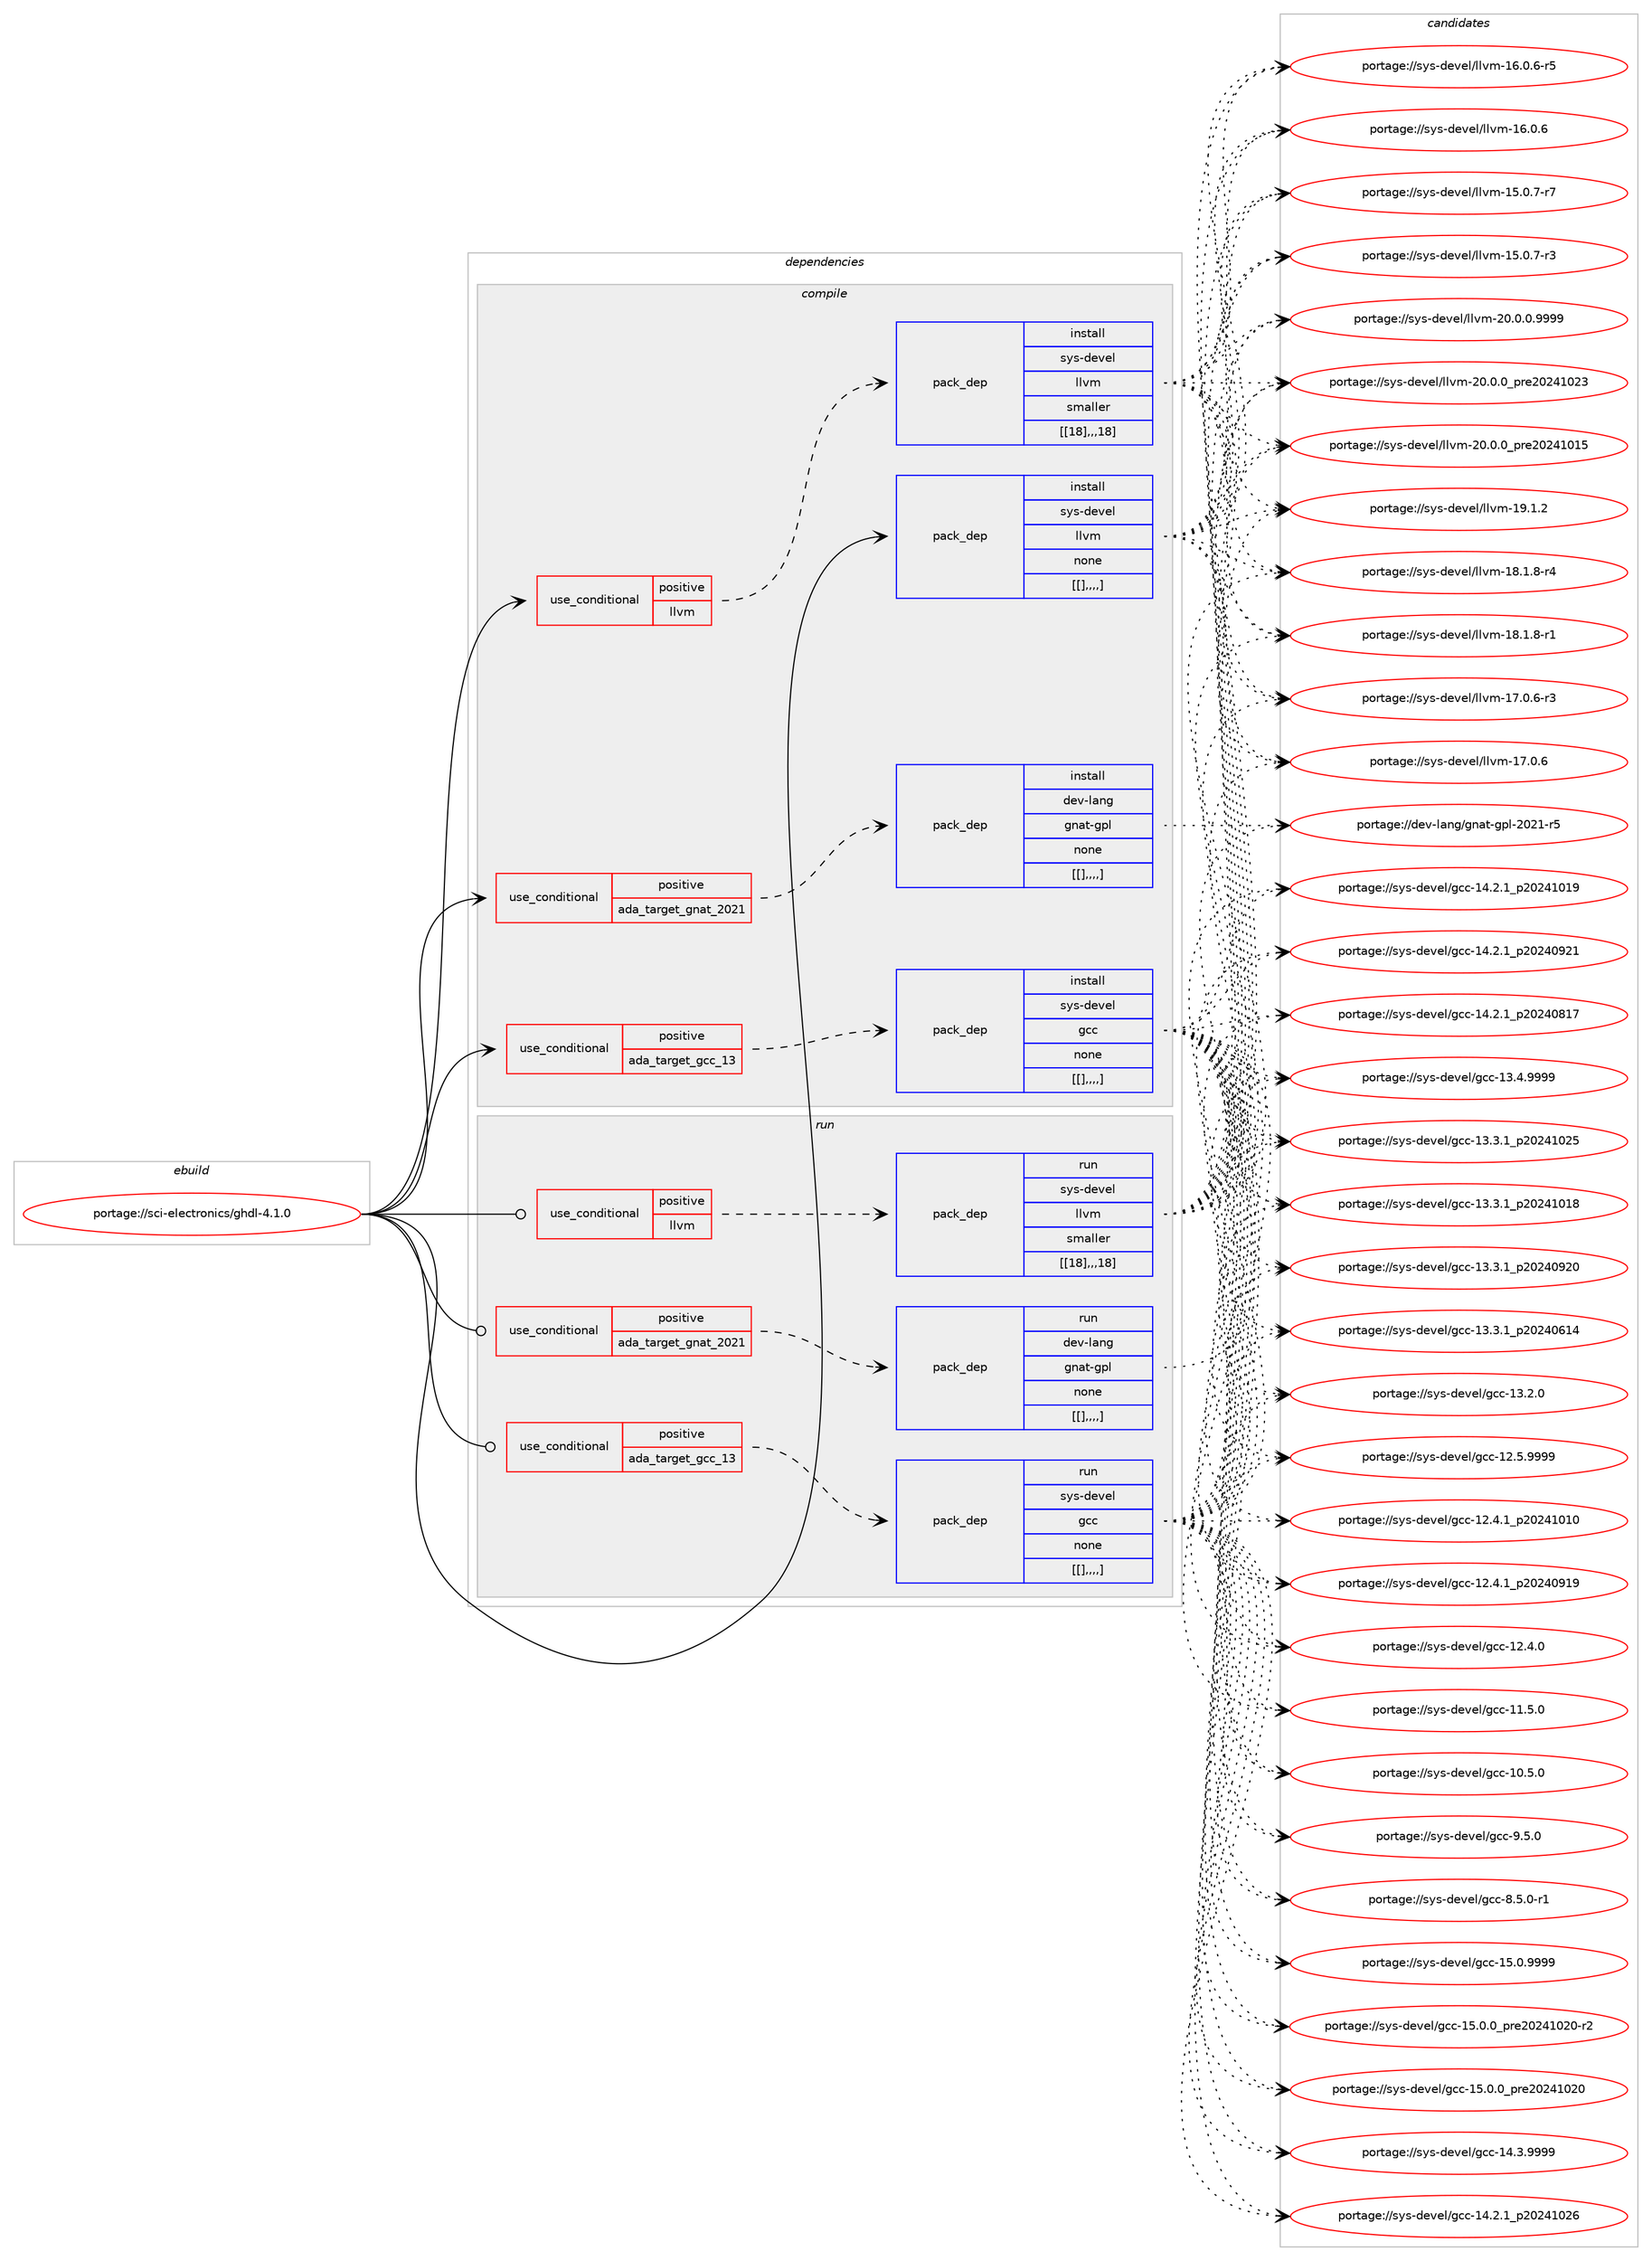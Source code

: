 digraph prolog {

# *************
# Graph options
# *************

newrank=true;
concentrate=true;
compound=true;
graph [rankdir=LR,fontname=Helvetica,fontsize=10,ranksep=1.5];#, ranksep=2.5, nodesep=0.2];
edge  [arrowhead=vee];
node  [fontname=Helvetica,fontsize=10];

# **********
# The ebuild
# **********

subgraph cluster_leftcol {
color=gray;
label=<<i>ebuild</i>>;
id [label="portage://sci-electronics/ghdl-4.1.0", color=red, width=4, href="../sci-electronics/ghdl-4.1.0.svg"];
}

# ****************
# The dependencies
# ****************

subgraph cluster_midcol {
color=gray;
label=<<i>dependencies</i>>;
subgraph cluster_compile {
fillcolor="#eeeeee";
style=filled;
label=<<i>compile</i>>;
subgraph cond110755 {
dependency417467 [label=<<TABLE BORDER="0" CELLBORDER="1" CELLSPACING="0" CELLPADDING="4"><TR><TD ROWSPAN="3" CELLPADDING="10">use_conditional</TD></TR><TR><TD>positive</TD></TR><TR><TD>ada_target_gcc_13</TD></TR></TABLE>>, shape=none, color=red];
subgraph pack303631 {
dependency417541 [label=<<TABLE BORDER="0" CELLBORDER="1" CELLSPACING="0" CELLPADDING="4" WIDTH="220"><TR><TD ROWSPAN="6" CELLPADDING="30">pack_dep</TD></TR><TR><TD WIDTH="110">install</TD></TR><TR><TD>sys-devel</TD></TR><TR><TD>gcc</TD></TR><TR><TD>none</TD></TR><TR><TD>[[],,,,]</TD></TR></TABLE>>, shape=none, color=blue];
}
dependency417467:e -> dependency417541:w [weight=20,style="dashed",arrowhead="vee"];
}
id:e -> dependency417467:w [weight=20,style="solid",arrowhead="vee"];
subgraph cond110783 {
dependency417628 [label=<<TABLE BORDER="0" CELLBORDER="1" CELLSPACING="0" CELLPADDING="4"><TR><TD ROWSPAN="3" CELLPADDING="10">use_conditional</TD></TR><TR><TD>positive</TD></TR><TR><TD>ada_target_gnat_2021</TD></TR></TABLE>>, shape=none, color=red];
subgraph pack303771 {
dependency417662 [label=<<TABLE BORDER="0" CELLBORDER="1" CELLSPACING="0" CELLPADDING="4" WIDTH="220"><TR><TD ROWSPAN="6" CELLPADDING="30">pack_dep</TD></TR><TR><TD WIDTH="110">install</TD></TR><TR><TD>dev-lang</TD></TR><TR><TD>gnat-gpl</TD></TR><TR><TD>none</TD></TR><TR><TD>[[],,,,]</TD></TR></TABLE>>, shape=none, color=blue];
}
dependency417628:e -> dependency417662:w [weight=20,style="dashed",arrowhead="vee"];
}
id:e -> dependency417628:w [weight=20,style="solid",arrowhead="vee"];
subgraph cond110794 {
dependency417683 [label=<<TABLE BORDER="0" CELLBORDER="1" CELLSPACING="0" CELLPADDING="4"><TR><TD ROWSPAN="3" CELLPADDING="10">use_conditional</TD></TR><TR><TD>positive</TD></TR><TR><TD>llvm</TD></TR></TABLE>>, shape=none, color=red];
subgraph pack303817 {
dependency417732 [label=<<TABLE BORDER="0" CELLBORDER="1" CELLSPACING="0" CELLPADDING="4" WIDTH="220"><TR><TD ROWSPAN="6" CELLPADDING="30">pack_dep</TD></TR><TR><TD WIDTH="110">install</TD></TR><TR><TD>sys-devel</TD></TR><TR><TD>llvm</TD></TR><TR><TD>smaller</TD></TR><TR><TD>[[18],,,18]</TD></TR></TABLE>>, shape=none, color=blue];
}
dependency417683:e -> dependency417732:w [weight=20,style="dashed",arrowhead="vee"];
}
id:e -> dependency417683:w [weight=20,style="solid",arrowhead="vee"];
subgraph pack303841 {
dependency417777 [label=<<TABLE BORDER="0" CELLBORDER="1" CELLSPACING="0" CELLPADDING="4" WIDTH="220"><TR><TD ROWSPAN="6" CELLPADDING="30">pack_dep</TD></TR><TR><TD WIDTH="110">install</TD></TR><TR><TD>sys-devel</TD></TR><TR><TD>llvm</TD></TR><TR><TD>none</TD></TR><TR><TD>[[],,,,]</TD></TR></TABLE>>, shape=none, color=blue];
}
id:e -> dependency417777:w [weight=20,style="solid",arrowhead="vee"];
}
subgraph cluster_compileandrun {
fillcolor="#eeeeee";
style=filled;
label=<<i>compile and run</i>>;
}
subgraph cluster_run {
fillcolor="#eeeeee";
style=filled;
label=<<i>run</i>>;
subgraph cond110823 {
dependency417806 [label=<<TABLE BORDER="0" CELLBORDER="1" CELLSPACING="0" CELLPADDING="4"><TR><TD ROWSPAN="3" CELLPADDING="10">use_conditional</TD></TR><TR><TD>positive</TD></TR><TR><TD>ada_target_gcc_13</TD></TR></TABLE>>, shape=none, color=red];
subgraph pack303894 {
dependency417857 [label=<<TABLE BORDER="0" CELLBORDER="1" CELLSPACING="0" CELLPADDING="4" WIDTH="220"><TR><TD ROWSPAN="6" CELLPADDING="30">pack_dep</TD></TR><TR><TD WIDTH="110">run</TD></TR><TR><TD>sys-devel</TD></TR><TR><TD>gcc</TD></TR><TR><TD>none</TD></TR><TR><TD>[[],,,,]</TD></TR></TABLE>>, shape=none, color=blue];
}
dependency417806:e -> dependency417857:w [weight=20,style="dashed",arrowhead="vee"];
}
id:e -> dependency417806:w [weight=20,style="solid",arrowhead="odot"];
subgraph cond110841 {
dependency417884 [label=<<TABLE BORDER="0" CELLBORDER="1" CELLSPACING="0" CELLPADDING="4"><TR><TD ROWSPAN="3" CELLPADDING="10">use_conditional</TD></TR><TR><TD>positive</TD></TR><TR><TD>ada_target_gnat_2021</TD></TR></TABLE>>, shape=none, color=red];
subgraph pack303939 {
dependency417885 [label=<<TABLE BORDER="0" CELLBORDER="1" CELLSPACING="0" CELLPADDING="4" WIDTH="220"><TR><TD ROWSPAN="6" CELLPADDING="30">pack_dep</TD></TR><TR><TD WIDTH="110">run</TD></TR><TR><TD>dev-lang</TD></TR><TR><TD>gnat-gpl</TD></TR><TR><TD>none</TD></TR><TR><TD>[[],,,,]</TD></TR></TABLE>>, shape=none, color=blue];
}
dependency417884:e -> dependency417885:w [weight=20,style="dashed",arrowhead="vee"];
}
id:e -> dependency417884:w [weight=20,style="solid",arrowhead="odot"];
subgraph cond110852 {
dependency417906 [label=<<TABLE BORDER="0" CELLBORDER="1" CELLSPACING="0" CELLPADDING="4"><TR><TD ROWSPAN="3" CELLPADDING="10">use_conditional</TD></TR><TR><TD>positive</TD></TR><TR><TD>llvm</TD></TR></TABLE>>, shape=none, color=red];
subgraph pack303959 {
dependency417928 [label=<<TABLE BORDER="0" CELLBORDER="1" CELLSPACING="0" CELLPADDING="4" WIDTH="220"><TR><TD ROWSPAN="6" CELLPADDING="30">pack_dep</TD></TR><TR><TD WIDTH="110">run</TD></TR><TR><TD>sys-devel</TD></TR><TR><TD>llvm</TD></TR><TR><TD>smaller</TD></TR><TR><TD>[[18],,,18]</TD></TR></TABLE>>, shape=none, color=blue];
}
dependency417906:e -> dependency417928:w [weight=20,style="dashed",arrowhead="vee"];
}
id:e -> dependency417906:w [weight=20,style="solid",arrowhead="odot"];
}
}

# **************
# The candidates
# **************

subgraph cluster_choices {
rank=same;
color=gray;
label=<<i>candidates</i>>;

subgraph choice303522 {
color=black;
nodesep=1;
choice1151211154510010111810110847103999945495346484657575757 [label="portage://sys-devel/gcc-15.0.9999", color=red, width=4,href="../sys-devel/gcc-15.0.9999.svg"];
choice11512111545100101118101108471039999454953464846489511211410150485052494850484511450 [label="portage://sys-devel/gcc-15.0.0_pre20241020-r2", color=red, width=4,href="../sys-devel/gcc-15.0.0_pre20241020-r2.svg"];
choice1151211154510010111810110847103999945495346484648951121141015048505249485048 [label="portage://sys-devel/gcc-15.0.0_pre20241020", color=red, width=4,href="../sys-devel/gcc-15.0.0_pre20241020.svg"];
choice1151211154510010111810110847103999945495246514657575757 [label="portage://sys-devel/gcc-14.3.9999", color=red, width=4,href="../sys-devel/gcc-14.3.9999.svg"];
choice1151211154510010111810110847103999945495246504649951125048505249485054 [label="portage://sys-devel/gcc-14.2.1_p20241026", color=red, width=4,href="../sys-devel/gcc-14.2.1_p20241026.svg"];
choice1151211154510010111810110847103999945495246504649951125048505249484957 [label="portage://sys-devel/gcc-14.2.1_p20241019", color=red, width=4,href="../sys-devel/gcc-14.2.1_p20241019.svg"];
choice1151211154510010111810110847103999945495246504649951125048505248575049 [label="portage://sys-devel/gcc-14.2.1_p20240921", color=red, width=4,href="../sys-devel/gcc-14.2.1_p20240921.svg"];
choice1151211154510010111810110847103999945495246504649951125048505248564955 [label="portage://sys-devel/gcc-14.2.1_p20240817", color=red, width=4,href="../sys-devel/gcc-14.2.1_p20240817.svg"];
choice1151211154510010111810110847103999945495146524657575757 [label="portage://sys-devel/gcc-13.4.9999", color=red, width=4,href="../sys-devel/gcc-13.4.9999.svg"];
choice1151211154510010111810110847103999945495146514649951125048505249485053 [label="portage://sys-devel/gcc-13.3.1_p20241025", color=red, width=4,href="../sys-devel/gcc-13.3.1_p20241025.svg"];
choice1151211154510010111810110847103999945495146514649951125048505249484956 [label="portage://sys-devel/gcc-13.3.1_p20241018", color=red, width=4,href="../sys-devel/gcc-13.3.1_p20241018.svg"];
choice1151211154510010111810110847103999945495146514649951125048505248575048 [label="portage://sys-devel/gcc-13.3.1_p20240920", color=red, width=4,href="../sys-devel/gcc-13.3.1_p20240920.svg"];
choice1151211154510010111810110847103999945495146514649951125048505248544952 [label="portage://sys-devel/gcc-13.3.1_p20240614", color=red, width=4,href="../sys-devel/gcc-13.3.1_p20240614.svg"];
choice1151211154510010111810110847103999945495146504648 [label="portage://sys-devel/gcc-13.2.0", color=red, width=4,href="../sys-devel/gcc-13.2.0.svg"];
choice1151211154510010111810110847103999945495046534657575757 [label="portage://sys-devel/gcc-12.5.9999", color=red, width=4,href="../sys-devel/gcc-12.5.9999.svg"];
choice1151211154510010111810110847103999945495046524649951125048505249484948 [label="portage://sys-devel/gcc-12.4.1_p20241010", color=red, width=4,href="../sys-devel/gcc-12.4.1_p20241010.svg"];
choice1151211154510010111810110847103999945495046524649951125048505248574957 [label="portage://sys-devel/gcc-12.4.1_p20240919", color=red, width=4,href="../sys-devel/gcc-12.4.1_p20240919.svg"];
choice1151211154510010111810110847103999945495046524648 [label="portage://sys-devel/gcc-12.4.0", color=red, width=4,href="../sys-devel/gcc-12.4.0.svg"];
choice1151211154510010111810110847103999945494946534648 [label="portage://sys-devel/gcc-11.5.0", color=red, width=4,href="../sys-devel/gcc-11.5.0.svg"];
choice1151211154510010111810110847103999945494846534648 [label="portage://sys-devel/gcc-10.5.0", color=red, width=4,href="../sys-devel/gcc-10.5.0.svg"];
choice11512111545100101118101108471039999455746534648 [label="portage://sys-devel/gcc-9.5.0", color=red, width=4,href="../sys-devel/gcc-9.5.0.svg"];
choice115121115451001011181011084710399994556465346484511449 [label="portage://sys-devel/gcc-8.5.0-r1", color=red, width=4,href="../sys-devel/gcc-8.5.0-r1.svg"];
dependency417541:e -> choice1151211154510010111810110847103999945495346484657575757:w [style=dotted,weight="100"];
dependency417541:e -> choice11512111545100101118101108471039999454953464846489511211410150485052494850484511450:w [style=dotted,weight="100"];
dependency417541:e -> choice1151211154510010111810110847103999945495346484648951121141015048505249485048:w [style=dotted,weight="100"];
dependency417541:e -> choice1151211154510010111810110847103999945495246514657575757:w [style=dotted,weight="100"];
dependency417541:e -> choice1151211154510010111810110847103999945495246504649951125048505249485054:w [style=dotted,weight="100"];
dependency417541:e -> choice1151211154510010111810110847103999945495246504649951125048505249484957:w [style=dotted,weight="100"];
dependency417541:e -> choice1151211154510010111810110847103999945495246504649951125048505248575049:w [style=dotted,weight="100"];
dependency417541:e -> choice1151211154510010111810110847103999945495246504649951125048505248564955:w [style=dotted,weight="100"];
dependency417541:e -> choice1151211154510010111810110847103999945495146524657575757:w [style=dotted,weight="100"];
dependency417541:e -> choice1151211154510010111810110847103999945495146514649951125048505249485053:w [style=dotted,weight="100"];
dependency417541:e -> choice1151211154510010111810110847103999945495146514649951125048505249484956:w [style=dotted,weight="100"];
dependency417541:e -> choice1151211154510010111810110847103999945495146514649951125048505248575048:w [style=dotted,weight="100"];
dependency417541:e -> choice1151211154510010111810110847103999945495146514649951125048505248544952:w [style=dotted,weight="100"];
dependency417541:e -> choice1151211154510010111810110847103999945495146504648:w [style=dotted,weight="100"];
dependency417541:e -> choice1151211154510010111810110847103999945495046534657575757:w [style=dotted,weight="100"];
dependency417541:e -> choice1151211154510010111810110847103999945495046524649951125048505249484948:w [style=dotted,weight="100"];
dependency417541:e -> choice1151211154510010111810110847103999945495046524649951125048505248574957:w [style=dotted,weight="100"];
dependency417541:e -> choice1151211154510010111810110847103999945495046524648:w [style=dotted,weight="100"];
dependency417541:e -> choice1151211154510010111810110847103999945494946534648:w [style=dotted,weight="100"];
dependency417541:e -> choice1151211154510010111810110847103999945494846534648:w [style=dotted,weight="100"];
dependency417541:e -> choice11512111545100101118101108471039999455746534648:w [style=dotted,weight="100"];
dependency417541:e -> choice115121115451001011181011084710399994556465346484511449:w [style=dotted,weight="100"];
}
subgraph choice303536 {
color=black;
nodesep=1;
choice100101118451089711010347103110971164510311210845504850494511453 [label="portage://dev-lang/gnat-gpl-2021-r5", color=red, width=4,href="../dev-lang/gnat-gpl-2021-r5.svg"];
dependency417662:e -> choice100101118451089711010347103110971164510311210845504850494511453:w [style=dotted,weight="100"];
}
subgraph choice303538 {
color=black;
nodesep=1;
choice1151211154510010111810110847108108118109455048464846484657575757 [label="portage://sys-devel/llvm-20.0.0.9999", color=red, width=4,href="../sys-devel/llvm-20.0.0.9999.svg"];
choice115121115451001011181011084710810811810945504846484648951121141015048505249485051 [label="portage://sys-devel/llvm-20.0.0_pre20241023", color=red, width=4,href="../sys-devel/llvm-20.0.0_pre20241023.svg"];
choice115121115451001011181011084710810811810945504846484648951121141015048505249484953 [label="portage://sys-devel/llvm-20.0.0_pre20241015", color=red, width=4,href="../sys-devel/llvm-20.0.0_pre20241015.svg"];
choice115121115451001011181011084710810811810945495746494650 [label="portage://sys-devel/llvm-19.1.2", color=red, width=4,href="../sys-devel/llvm-19.1.2.svg"];
choice1151211154510010111810110847108108118109454956464946564511452 [label="portage://sys-devel/llvm-18.1.8-r4", color=red, width=4,href="../sys-devel/llvm-18.1.8-r4.svg"];
choice1151211154510010111810110847108108118109454956464946564511449 [label="portage://sys-devel/llvm-18.1.8-r1", color=red, width=4,href="../sys-devel/llvm-18.1.8-r1.svg"];
choice1151211154510010111810110847108108118109454955464846544511451 [label="portage://sys-devel/llvm-17.0.6-r3", color=red, width=4,href="../sys-devel/llvm-17.0.6-r3.svg"];
choice115121115451001011181011084710810811810945495546484654 [label="portage://sys-devel/llvm-17.0.6", color=red, width=4,href="../sys-devel/llvm-17.0.6.svg"];
choice1151211154510010111810110847108108118109454954464846544511453 [label="portage://sys-devel/llvm-16.0.6-r5", color=red, width=4,href="../sys-devel/llvm-16.0.6-r5.svg"];
choice115121115451001011181011084710810811810945495446484654 [label="portage://sys-devel/llvm-16.0.6", color=red, width=4,href="../sys-devel/llvm-16.0.6.svg"];
choice1151211154510010111810110847108108118109454953464846554511455 [label="portage://sys-devel/llvm-15.0.7-r7", color=red, width=4,href="../sys-devel/llvm-15.0.7-r7.svg"];
choice1151211154510010111810110847108108118109454953464846554511451 [label="portage://sys-devel/llvm-15.0.7-r3", color=red, width=4,href="../sys-devel/llvm-15.0.7-r3.svg"];
dependency417732:e -> choice1151211154510010111810110847108108118109455048464846484657575757:w [style=dotted,weight="100"];
dependency417732:e -> choice115121115451001011181011084710810811810945504846484648951121141015048505249485051:w [style=dotted,weight="100"];
dependency417732:e -> choice115121115451001011181011084710810811810945504846484648951121141015048505249484953:w [style=dotted,weight="100"];
dependency417732:e -> choice115121115451001011181011084710810811810945495746494650:w [style=dotted,weight="100"];
dependency417732:e -> choice1151211154510010111810110847108108118109454956464946564511452:w [style=dotted,weight="100"];
dependency417732:e -> choice1151211154510010111810110847108108118109454956464946564511449:w [style=dotted,weight="100"];
dependency417732:e -> choice1151211154510010111810110847108108118109454955464846544511451:w [style=dotted,weight="100"];
dependency417732:e -> choice115121115451001011181011084710810811810945495546484654:w [style=dotted,weight="100"];
dependency417732:e -> choice1151211154510010111810110847108108118109454954464846544511453:w [style=dotted,weight="100"];
dependency417732:e -> choice115121115451001011181011084710810811810945495446484654:w [style=dotted,weight="100"];
dependency417732:e -> choice1151211154510010111810110847108108118109454953464846554511455:w [style=dotted,weight="100"];
dependency417732:e -> choice1151211154510010111810110847108108118109454953464846554511451:w [style=dotted,weight="100"];
}
subgraph choice303546 {
color=black;
nodesep=1;
choice1151211154510010111810110847108108118109455048464846484657575757 [label="portage://sys-devel/llvm-20.0.0.9999", color=red, width=4,href="../sys-devel/llvm-20.0.0.9999.svg"];
choice115121115451001011181011084710810811810945504846484648951121141015048505249485051 [label="portage://sys-devel/llvm-20.0.0_pre20241023", color=red, width=4,href="../sys-devel/llvm-20.0.0_pre20241023.svg"];
choice115121115451001011181011084710810811810945504846484648951121141015048505249484953 [label="portage://sys-devel/llvm-20.0.0_pre20241015", color=red, width=4,href="../sys-devel/llvm-20.0.0_pre20241015.svg"];
choice115121115451001011181011084710810811810945495746494650 [label="portage://sys-devel/llvm-19.1.2", color=red, width=4,href="../sys-devel/llvm-19.1.2.svg"];
choice1151211154510010111810110847108108118109454956464946564511452 [label="portage://sys-devel/llvm-18.1.8-r4", color=red, width=4,href="../sys-devel/llvm-18.1.8-r4.svg"];
choice1151211154510010111810110847108108118109454956464946564511449 [label="portage://sys-devel/llvm-18.1.8-r1", color=red, width=4,href="../sys-devel/llvm-18.1.8-r1.svg"];
choice1151211154510010111810110847108108118109454955464846544511451 [label="portage://sys-devel/llvm-17.0.6-r3", color=red, width=4,href="../sys-devel/llvm-17.0.6-r3.svg"];
choice115121115451001011181011084710810811810945495546484654 [label="portage://sys-devel/llvm-17.0.6", color=red, width=4,href="../sys-devel/llvm-17.0.6.svg"];
choice1151211154510010111810110847108108118109454954464846544511453 [label="portage://sys-devel/llvm-16.0.6-r5", color=red, width=4,href="../sys-devel/llvm-16.0.6-r5.svg"];
choice115121115451001011181011084710810811810945495446484654 [label="portage://sys-devel/llvm-16.0.6", color=red, width=4,href="../sys-devel/llvm-16.0.6.svg"];
choice1151211154510010111810110847108108118109454953464846554511455 [label="portage://sys-devel/llvm-15.0.7-r7", color=red, width=4,href="../sys-devel/llvm-15.0.7-r7.svg"];
choice1151211154510010111810110847108108118109454953464846554511451 [label="portage://sys-devel/llvm-15.0.7-r3", color=red, width=4,href="../sys-devel/llvm-15.0.7-r3.svg"];
dependency417777:e -> choice1151211154510010111810110847108108118109455048464846484657575757:w [style=dotted,weight="100"];
dependency417777:e -> choice115121115451001011181011084710810811810945504846484648951121141015048505249485051:w [style=dotted,weight="100"];
dependency417777:e -> choice115121115451001011181011084710810811810945504846484648951121141015048505249484953:w [style=dotted,weight="100"];
dependency417777:e -> choice115121115451001011181011084710810811810945495746494650:w [style=dotted,weight="100"];
dependency417777:e -> choice1151211154510010111810110847108108118109454956464946564511452:w [style=dotted,weight="100"];
dependency417777:e -> choice1151211154510010111810110847108108118109454956464946564511449:w [style=dotted,weight="100"];
dependency417777:e -> choice1151211154510010111810110847108108118109454955464846544511451:w [style=dotted,weight="100"];
dependency417777:e -> choice115121115451001011181011084710810811810945495546484654:w [style=dotted,weight="100"];
dependency417777:e -> choice1151211154510010111810110847108108118109454954464846544511453:w [style=dotted,weight="100"];
dependency417777:e -> choice115121115451001011181011084710810811810945495446484654:w [style=dotted,weight="100"];
dependency417777:e -> choice1151211154510010111810110847108108118109454953464846554511455:w [style=dotted,weight="100"];
dependency417777:e -> choice1151211154510010111810110847108108118109454953464846554511451:w [style=dotted,weight="100"];
}
subgraph choice303555 {
color=black;
nodesep=1;
choice1151211154510010111810110847103999945495346484657575757 [label="portage://sys-devel/gcc-15.0.9999", color=red, width=4,href="../sys-devel/gcc-15.0.9999.svg"];
choice11512111545100101118101108471039999454953464846489511211410150485052494850484511450 [label="portage://sys-devel/gcc-15.0.0_pre20241020-r2", color=red, width=4,href="../sys-devel/gcc-15.0.0_pre20241020-r2.svg"];
choice1151211154510010111810110847103999945495346484648951121141015048505249485048 [label="portage://sys-devel/gcc-15.0.0_pre20241020", color=red, width=4,href="../sys-devel/gcc-15.0.0_pre20241020.svg"];
choice1151211154510010111810110847103999945495246514657575757 [label="portage://sys-devel/gcc-14.3.9999", color=red, width=4,href="../sys-devel/gcc-14.3.9999.svg"];
choice1151211154510010111810110847103999945495246504649951125048505249485054 [label="portage://sys-devel/gcc-14.2.1_p20241026", color=red, width=4,href="../sys-devel/gcc-14.2.1_p20241026.svg"];
choice1151211154510010111810110847103999945495246504649951125048505249484957 [label="portage://sys-devel/gcc-14.2.1_p20241019", color=red, width=4,href="../sys-devel/gcc-14.2.1_p20241019.svg"];
choice1151211154510010111810110847103999945495246504649951125048505248575049 [label="portage://sys-devel/gcc-14.2.1_p20240921", color=red, width=4,href="../sys-devel/gcc-14.2.1_p20240921.svg"];
choice1151211154510010111810110847103999945495246504649951125048505248564955 [label="portage://sys-devel/gcc-14.2.1_p20240817", color=red, width=4,href="../sys-devel/gcc-14.2.1_p20240817.svg"];
choice1151211154510010111810110847103999945495146524657575757 [label="portage://sys-devel/gcc-13.4.9999", color=red, width=4,href="../sys-devel/gcc-13.4.9999.svg"];
choice1151211154510010111810110847103999945495146514649951125048505249485053 [label="portage://sys-devel/gcc-13.3.1_p20241025", color=red, width=4,href="../sys-devel/gcc-13.3.1_p20241025.svg"];
choice1151211154510010111810110847103999945495146514649951125048505249484956 [label="portage://sys-devel/gcc-13.3.1_p20241018", color=red, width=4,href="../sys-devel/gcc-13.3.1_p20241018.svg"];
choice1151211154510010111810110847103999945495146514649951125048505248575048 [label="portage://sys-devel/gcc-13.3.1_p20240920", color=red, width=4,href="../sys-devel/gcc-13.3.1_p20240920.svg"];
choice1151211154510010111810110847103999945495146514649951125048505248544952 [label="portage://sys-devel/gcc-13.3.1_p20240614", color=red, width=4,href="../sys-devel/gcc-13.3.1_p20240614.svg"];
choice1151211154510010111810110847103999945495146504648 [label="portage://sys-devel/gcc-13.2.0", color=red, width=4,href="../sys-devel/gcc-13.2.0.svg"];
choice1151211154510010111810110847103999945495046534657575757 [label="portage://sys-devel/gcc-12.5.9999", color=red, width=4,href="../sys-devel/gcc-12.5.9999.svg"];
choice1151211154510010111810110847103999945495046524649951125048505249484948 [label="portage://sys-devel/gcc-12.4.1_p20241010", color=red, width=4,href="../sys-devel/gcc-12.4.1_p20241010.svg"];
choice1151211154510010111810110847103999945495046524649951125048505248574957 [label="portage://sys-devel/gcc-12.4.1_p20240919", color=red, width=4,href="../sys-devel/gcc-12.4.1_p20240919.svg"];
choice1151211154510010111810110847103999945495046524648 [label="portage://sys-devel/gcc-12.4.0", color=red, width=4,href="../sys-devel/gcc-12.4.0.svg"];
choice1151211154510010111810110847103999945494946534648 [label="portage://sys-devel/gcc-11.5.0", color=red, width=4,href="../sys-devel/gcc-11.5.0.svg"];
choice1151211154510010111810110847103999945494846534648 [label="portage://sys-devel/gcc-10.5.0", color=red, width=4,href="../sys-devel/gcc-10.5.0.svg"];
choice11512111545100101118101108471039999455746534648 [label="portage://sys-devel/gcc-9.5.0", color=red, width=4,href="../sys-devel/gcc-9.5.0.svg"];
choice115121115451001011181011084710399994556465346484511449 [label="portage://sys-devel/gcc-8.5.0-r1", color=red, width=4,href="../sys-devel/gcc-8.5.0-r1.svg"];
dependency417857:e -> choice1151211154510010111810110847103999945495346484657575757:w [style=dotted,weight="100"];
dependency417857:e -> choice11512111545100101118101108471039999454953464846489511211410150485052494850484511450:w [style=dotted,weight="100"];
dependency417857:e -> choice1151211154510010111810110847103999945495346484648951121141015048505249485048:w [style=dotted,weight="100"];
dependency417857:e -> choice1151211154510010111810110847103999945495246514657575757:w [style=dotted,weight="100"];
dependency417857:e -> choice1151211154510010111810110847103999945495246504649951125048505249485054:w [style=dotted,weight="100"];
dependency417857:e -> choice1151211154510010111810110847103999945495246504649951125048505249484957:w [style=dotted,weight="100"];
dependency417857:e -> choice1151211154510010111810110847103999945495246504649951125048505248575049:w [style=dotted,weight="100"];
dependency417857:e -> choice1151211154510010111810110847103999945495246504649951125048505248564955:w [style=dotted,weight="100"];
dependency417857:e -> choice1151211154510010111810110847103999945495146524657575757:w [style=dotted,weight="100"];
dependency417857:e -> choice1151211154510010111810110847103999945495146514649951125048505249485053:w [style=dotted,weight="100"];
dependency417857:e -> choice1151211154510010111810110847103999945495146514649951125048505249484956:w [style=dotted,weight="100"];
dependency417857:e -> choice1151211154510010111810110847103999945495146514649951125048505248575048:w [style=dotted,weight="100"];
dependency417857:e -> choice1151211154510010111810110847103999945495146514649951125048505248544952:w [style=dotted,weight="100"];
dependency417857:e -> choice1151211154510010111810110847103999945495146504648:w [style=dotted,weight="100"];
dependency417857:e -> choice1151211154510010111810110847103999945495046534657575757:w [style=dotted,weight="100"];
dependency417857:e -> choice1151211154510010111810110847103999945495046524649951125048505249484948:w [style=dotted,weight="100"];
dependency417857:e -> choice1151211154510010111810110847103999945495046524649951125048505248574957:w [style=dotted,weight="100"];
dependency417857:e -> choice1151211154510010111810110847103999945495046524648:w [style=dotted,weight="100"];
dependency417857:e -> choice1151211154510010111810110847103999945494946534648:w [style=dotted,weight="100"];
dependency417857:e -> choice1151211154510010111810110847103999945494846534648:w [style=dotted,weight="100"];
dependency417857:e -> choice11512111545100101118101108471039999455746534648:w [style=dotted,weight="100"];
dependency417857:e -> choice115121115451001011181011084710399994556465346484511449:w [style=dotted,weight="100"];
}
subgraph choice303575 {
color=black;
nodesep=1;
choice100101118451089711010347103110971164510311210845504850494511453 [label="portage://dev-lang/gnat-gpl-2021-r5", color=red, width=4,href="../dev-lang/gnat-gpl-2021-r5.svg"];
dependency417885:e -> choice100101118451089711010347103110971164510311210845504850494511453:w [style=dotted,weight="100"];
}
subgraph choice303599 {
color=black;
nodesep=1;
choice1151211154510010111810110847108108118109455048464846484657575757 [label="portage://sys-devel/llvm-20.0.0.9999", color=red, width=4,href="../sys-devel/llvm-20.0.0.9999.svg"];
choice115121115451001011181011084710810811810945504846484648951121141015048505249485051 [label="portage://sys-devel/llvm-20.0.0_pre20241023", color=red, width=4,href="../sys-devel/llvm-20.0.0_pre20241023.svg"];
choice115121115451001011181011084710810811810945504846484648951121141015048505249484953 [label="portage://sys-devel/llvm-20.0.0_pre20241015", color=red, width=4,href="../sys-devel/llvm-20.0.0_pre20241015.svg"];
choice115121115451001011181011084710810811810945495746494650 [label="portage://sys-devel/llvm-19.1.2", color=red, width=4,href="../sys-devel/llvm-19.1.2.svg"];
choice1151211154510010111810110847108108118109454956464946564511452 [label="portage://sys-devel/llvm-18.1.8-r4", color=red, width=4,href="../sys-devel/llvm-18.1.8-r4.svg"];
choice1151211154510010111810110847108108118109454956464946564511449 [label="portage://sys-devel/llvm-18.1.8-r1", color=red, width=4,href="../sys-devel/llvm-18.1.8-r1.svg"];
choice1151211154510010111810110847108108118109454955464846544511451 [label="portage://sys-devel/llvm-17.0.6-r3", color=red, width=4,href="../sys-devel/llvm-17.0.6-r3.svg"];
choice115121115451001011181011084710810811810945495546484654 [label="portage://sys-devel/llvm-17.0.6", color=red, width=4,href="../sys-devel/llvm-17.0.6.svg"];
choice1151211154510010111810110847108108118109454954464846544511453 [label="portage://sys-devel/llvm-16.0.6-r5", color=red, width=4,href="../sys-devel/llvm-16.0.6-r5.svg"];
choice115121115451001011181011084710810811810945495446484654 [label="portage://sys-devel/llvm-16.0.6", color=red, width=4,href="../sys-devel/llvm-16.0.6.svg"];
choice1151211154510010111810110847108108118109454953464846554511455 [label="portage://sys-devel/llvm-15.0.7-r7", color=red, width=4,href="../sys-devel/llvm-15.0.7-r7.svg"];
choice1151211154510010111810110847108108118109454953464846554511451 [label="portage://sys-devel/llvm-15.0.7-r3", color=red, width=4,href="../sys-devel/llvm-15.0.7-r3.svg"];
dependency417928:e -> choice1151211154510010111810110847108108118109455048464846484657575757:w [style=dotted,weight="100"];
dependency417928:e -> choice115121115451001011181011084710810811810945504846484648951121141015048505249485051:w [style=dotted,weight="100"];
dependency417928:e -> choice115121115451001011181011084710810811810945504846484648951121141015048505249484953:w [style=dotted,weight="100"];
dependency417928:e -> choice115121115451001011181011084710810811810945495746494650:w [style=dotted,weight="100"];
dependency417928:e -> choice1151211154510010111810110847108108118109454956464946564511452:w [style=dotted,weight="100"];
dependency417928:e -> choice1151211154510010111810110847108108118109454956464946564511449:w [style=dotted,weight="100"];
dependency417928:e -> choice1151211154510010111810110847108108118109454955464846544511451:w [style=dotted,weight="100"];
dependency417928:e -> choice115121115451001011181011084710810811810945495546484654:w [style=dotted,weight="100"];
dependency417928:e -> choice1151211154510010111810110847108108118109454954464846544511453:w [style=dotted,weight="100"];
dependency417928:e -> choice115121115451001011181011084710810811810945495446484654:w [style=dotted,weight="100"];
dependency417928:e -> choice1151211154510010111810110847108108118109454953464846554511455:w [style=dotted,weight="100"];
dependency417928:e -> choice1151211154510010111810110847108108118109454953464846554511451:w [style=dotted,weight="100"];
}
}

}
